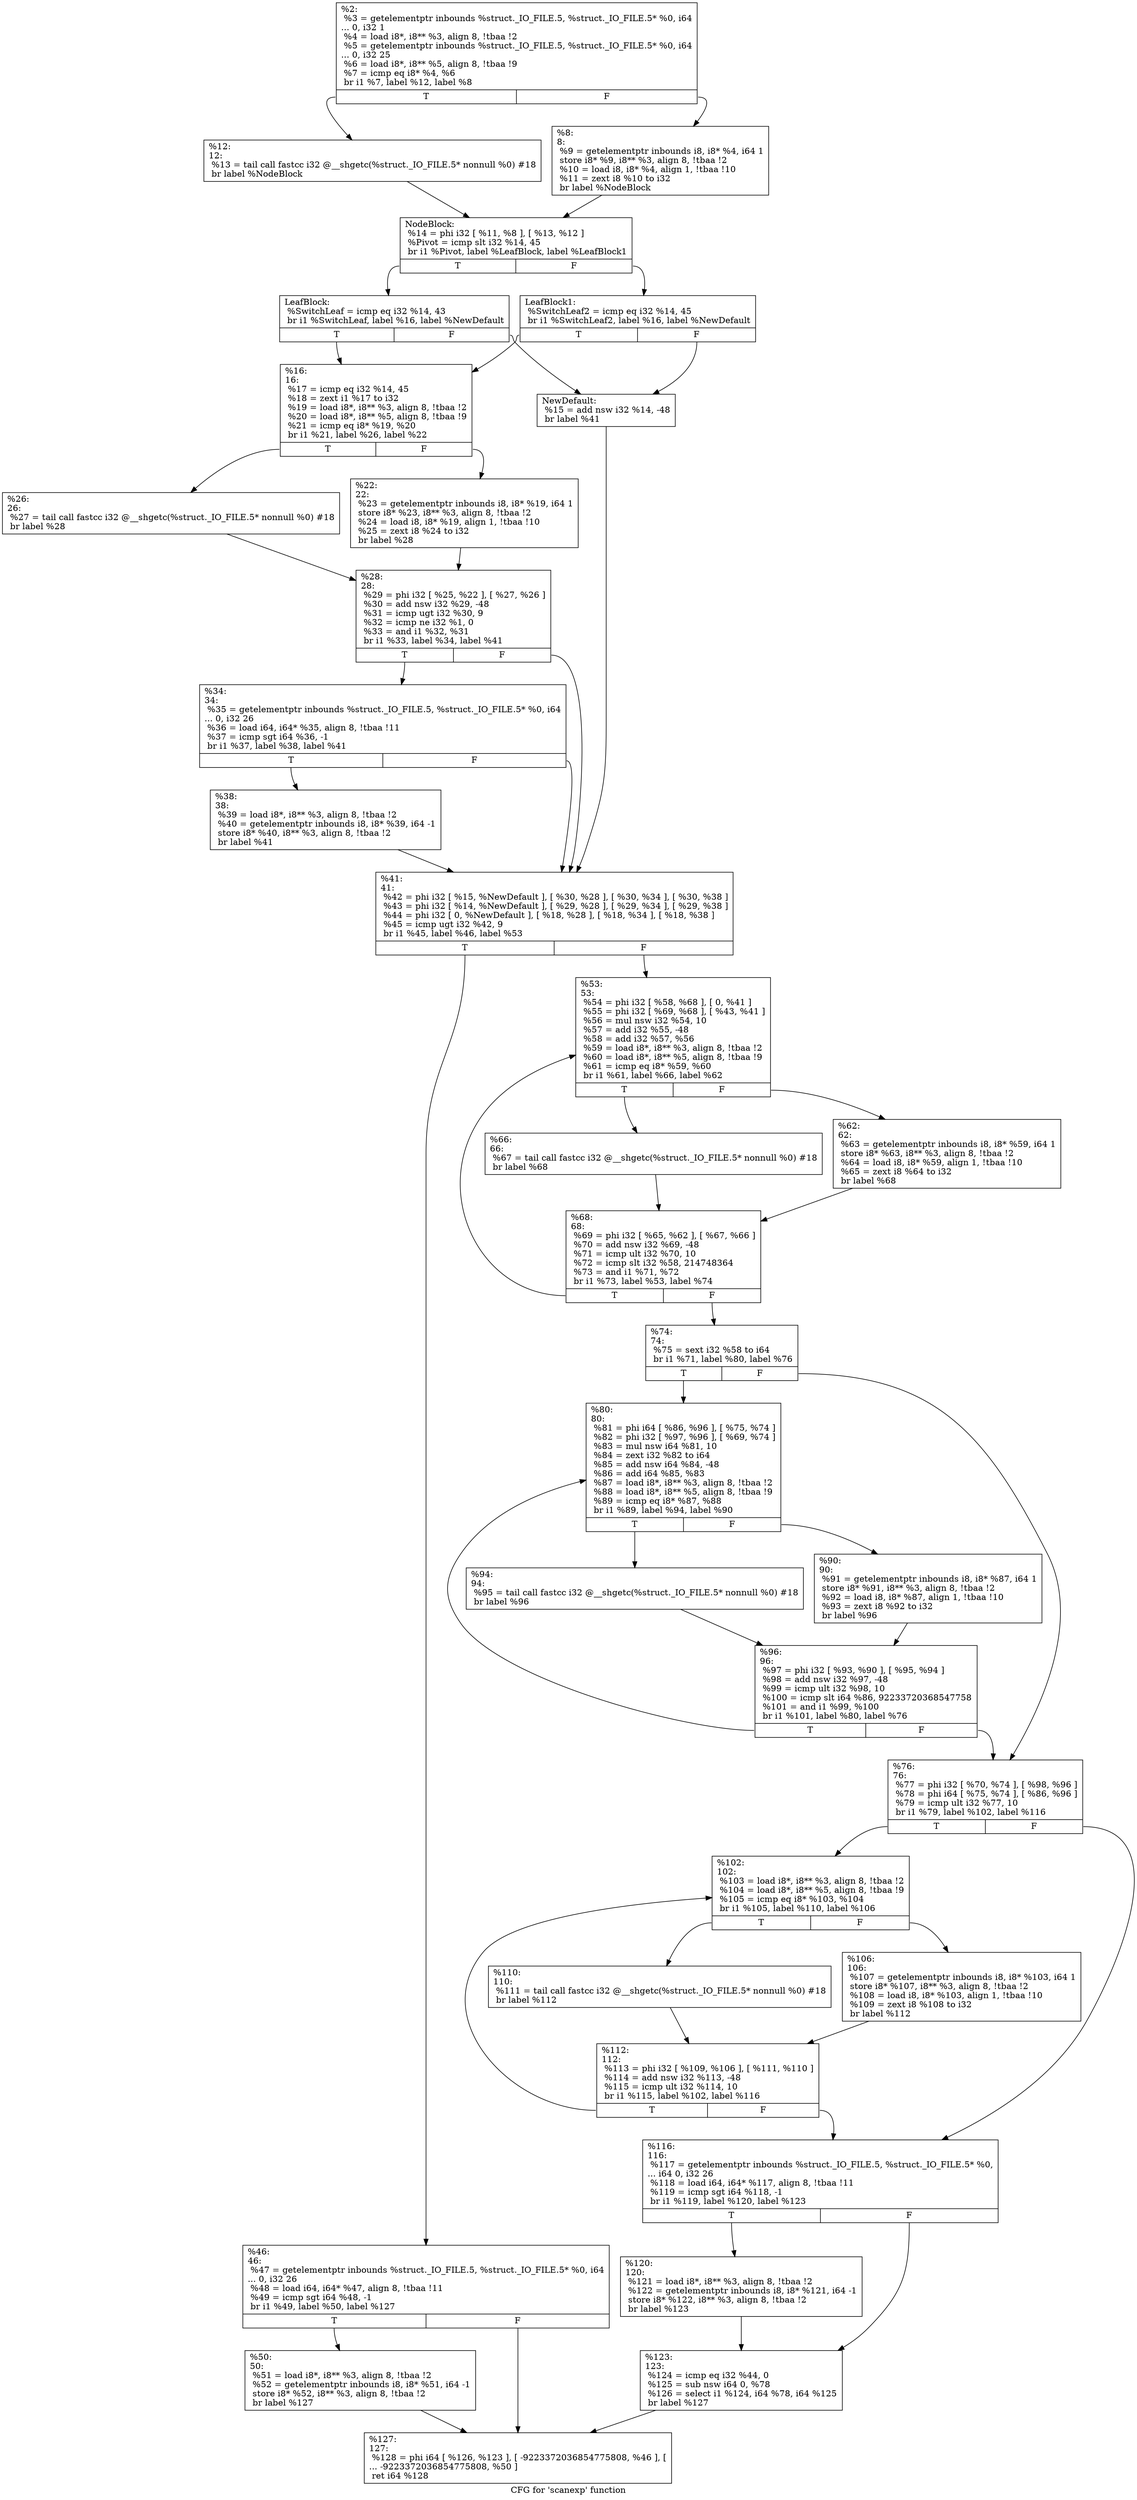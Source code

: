 digraph "CFG for 'scanexp' function" {
	label="CFG for 'scanexp' function";

	Node0x1fe2e30 [shape=record,label="{%2:\l  %3 = getelementptr inbounds %struct._IO_FILE.5, %struct._IO_FILE.5* %0, i64\l... 0, i32 1\l  %4 = load i8*, i8** %3, align 8, !tbaa !2\l  %5 = getelementptr inbounds %struct._IO_FILE.5, %struct._IO_FILE.5* %0, i64\l... 0, i32 25\l  %6 = load i8*, i8** %5, align 8, !tbaa !9\l  %7 = icmp eq i8* %4, %6\l  br i1 %7, label %12, label %8\l|{<s0>T|<s1>F}}"];
	Node0x1fe2e30:s0 -> Node0x1fe39c0;
	Node0x1fe2e30:s1 -> Node0x1fe3970;
	Node0x1fe3970 [shape=record,label="{%8:\l8:                                                \l  %9 = getelementptr inbounds i8, i8* %4, i64 1\l  store i8* %9, i8** %3, align 8, !tbaa !2\l  %10 = load i8, i8* %4, align 1, !tbaa !10\l  %11 = zext i8 %10 to i32\l  br label %NodeBlock\l}"];
	Node0x1fe3970 -> Node0x1fe3a10;
	Node0x1fe39c0 [shape=record,label="{%12:\l12:                                               \l  %13 = tail call fastcc i32 @__shgetc(%struct._IO_FILE.5* nonnull %0) #18\l  br label %NodeBlock\l}"];
	Node0x1fe39c0 -> Node0x1fe3a10;
	Node0x1fe3a10 [shape=record,label="{NodeBlock:                                        \l  %14 = phi i32 [ %11, %8 ], [ %13, %12 ]\l  %Pivot = icmp slt i32 %14, 45\l  br i1 %Pivot, label %LeafBlock, label %LeafBlock1\l|{<s0>T|<s1>F}}"];
	Node0x1fe3a10:s0 -> Node0x1fe3ab0;
	Node0x1fe3a10:s1 -> Node0x1fe3a60;
	Node0x1fe3a60 [shape=record,label="{LeafBlock1:                                       \l  %SwitchLeaf2 = icmp eq i32 %14, 45\l  br i1 %SwitchLeaf2, label %16, label %NewDefault\l|{<s0>T|<s1>F}}"];
	Node0x1fe3a60:s0 -> Node0x1fe3b50;
	Node0x1fe3a60:s1 -> Node0x1fe3b00;
	Node0x1fe3ab0 [shape=record,label="{LeafBlock:                                        \l  %SwitchLeaf = icmp eq i32 %14, 43\l  br i1 %SwitchLeaf, label %16, label %NewDefault\l|{<s0>T|<s1>F}}"];
	Node0x1fe3ab0:s0 -> Node0x1fe3b50;
	Node0x1fe3ab0:s1 -> Node0x1fe3b00;
	Node0x1fe3b00 [shape=record,label="{NewDefault:                                       \l  %15 = add nsw i32 %14, -48\l  br label %41\l}"];
	Node0x1fe3b00 -> Node0x1fe3d30;
	Node0x1fe3b50 [shape=record,label="{%16:\l16:                                               \l  %17 = icmp eq i32 %14, 45\l  %18 = zext i1 %17 to i32\l  %19 = load i8*, i8** %3, align 8, !tbaa !2\l  %20 = load i8*, i8** %5, align 8, !tbaa !9\l  %21 = icmp eq i8* %19, %20\l  br i1 %21, label %26, label %22\l|{<s0>T|<s1>F}}"];
	Node0x1fe3b50:s0 -> Node0x1fe3bf0;
	Node0x1fe3b50:s1 -> Node0x1fe3ba0;
	Node0x1fe3ba0 [shape=record,label="{%22:\l22:                                               \l  %23 = getelementptr inbounds i8, i8* %19, i64 1\l  store i8* %23, i8** %3, align 8, !tbaa !2\l  %24 = load i8, i8* %19, align 1, !tbaa !10\l  %25 = zext i8 %24 to i32\l  br label %28\l}"];
	Node0x1fe3ba0 -> Node0x1fe3c40;
	Node0x1fe3bf0 [shape=record,label="{%26:\l26:                                               \l  %27 = tail call fastcc i32 @__shgetc(%struct._IO_FILE.5* nonnull %0) #18\l  br label %28\l}"];
	Node0x1fe3bf0 -> Node0x1fe3c40;
	Node0x1fe3c40 [shape=record,label="{%28:\l28:                                               \l  %29 = phi i32 [ %25, %22 ], [ %27, %26 ]\l  %30 = add nsw i32 %29, -48\l  %31 = icmp ugt i32 %30, 9\l  %32 = icmp ne i32 %1, 0\l  %33 = and i1 %32, %31\l  br i1 %33, label %34, label %41\l|{<s0>T|<s1>F}}"];
	Node0x1fe3c40:s0 -> Node0x1fe3c90;
	Node0x1fe3c40:s1 -> Node0x1fe3d30;
	Node0x1fe3c90 [shape=record,label="{%34:\l34:                                               \l  %35 = getelementptr inbounds %struct._IO_FILE.5, %struct._IO_FILE.5* %0, i64\l... 0, i32 26\l  %36 = load i64, i64* %35, align 8, !tbaa !11\l  %37 = icmp sgt i64 %36, -1\l  br i1 %37, label %38, label %41\l|{<s0>T|<s1>F}}"];
	Node0x1fe3c90:s0 -> Node0x1fe3ce0;
	Node0x1fe3c90:s1 -> Node0x1fe3d30;
	Node0x1fe3ce0 [shape=record,label="{%38:\l38:                                               \l  %39 = load i8*, i8** %3, align 8, !tbaa !2\l  %40 = getelementptr inbounds i8, i8* %39, i64 -1\l  store i8* %40, i8** %3, align 8, !tbaa !2\l  br label %41\l}"];
	Node0x1fe3ce0 -> Node0x1fe3d30;
	Node0x1fe3d30 [shape=record,label="{%41:\l41:                                               \l  %42 = phi i32 [ %15, %NewDefault ], [ %30, %28 ], [ %30, %34 ], [ %30, %38 ]\l  %43 = phi i32 [ %14, %NewDefault ], [ %29, %28 ], [ %29, %34 ], [ %29, %38 ]\l  %44 = phi i32 [ 0, %NewDefault ], [ %18, %28 ], [ %18, %34 ], [ %18, %38 ]\l  %45 = icmp ugt i32 %42, 9\l  br i1 %45, label %46, label %53\l|{<s0>T|<s1>F}}"];
	Node0x1fe3d30:s0 -> Node0x1fe3d80;
	Node0x1fe3d30:s1 -> Node0x1fe3e20;
	Node0x1fe3d80 [shape=record,label="{%46:\l46:                                               \l  %47 = getelementptr inbounds %struct._IO_FILE.5, %struct._IO_FILE.5* %0, i64\l... 0, i32 26\l  %48 = load i64, i64* %47, align 8, !tbaa !11\l  %49 = icmp sgt i64 %48, -1\l  br i1 %49, label %50, label %127\l|{<s0>T|<s1>F}}"];
	Node0x1fe3d80:s0 -> Node0x1fe3dd0;
	Node0x1fe3d80:s1 -> Node0x1faa4e0;
	Node0x1fe3dd0 [shape=record,label="{%50:\l50:                                               \l  %51 = load i8*, i8** %3, align 8, !tbaa !2\l  %52 = getelementptr inbounds i8, i8* %51, i64 -1\l  store i8* %52, i8** %3, align 8, !tbaa !2\l  br label %127\l}"];
	Node0x1fe3dd0 -> Node0x1faa4e0;
	Node0x1fe3e20 [shape=record,label="{%53:\l53:                                               \l  %54 = phi i32 [ %58, %68 ], [ 0, %41 ]\l  %55 = phi i32 [ %69, %68 ], [ %43, %41 ]\l  %56 = mul nsw i32 %54, 10\l  %57 = add i32 %55, -48\l  %58 = add i32 %57, %56\l  %59 = load i8*, i8** %3, align 8, !tbaa !2\l  %60 = load i8*, i8** %5, align 8, !tbaa !9\l  %61 = icmp eq i8* %59, %60\l  br i1 %61, label %66, label %62\l|{<s0>T|<s1>F}}"];
	Node0x1fe3e20:s0 -> Node0x1faa030;
	Node0x1fe3e20:s1 -> Node0x1fa9fe0;
	Node0x1fa9fe0 [shape=record,label="{%62:\l62:                                               \l  %63 = getelementptr inbounds i8, i8* %59, i64 1\l  store i8* %63, i8** %3, align 8, !tbaa !2\l  %64 = load i8, i8* %59, align 1, !tbaa !10\l  %65 = zext i8 %64 to i32\l  br label %68\l}"];
	Node0x1fa9fe0 -> Node0x1faa080;
	Node0x1faa030 [shape=record,label="{%66:\l66:                                               \l  %67 = tail call fastcc i32 @__shgetc(%struct._IO_FILE.5* nonnull %0) #18\l  br label %68\l}"];
	Node0x1faa030 -> Node0x1faa080;
	Node0x1faa080 [shape=record,label="{%68:\l68:                                               \l  %69 = phi i32 [ %65, %62 ], [ %67, %66 ]\l  %70 = add nsw i32 %69, -48\l  %71 = icmp ult i32 %70, 10\l  %72 = icmp slt i32 %58, 214748364\l  %73 = and i1 %71, %72\l  br i1 %73, label %53, label %74\l|{<s0>T|<s1>F}}"];
	Node0x1faa080:s0 -> Node0x1fe3e20;
	Node0x1faa080:s1 -> Node0x1faa0d0;
	Node0x1faa0d0 [shape=record,label="{%74:\l74:                                               \l  %75 = sext i32 %58 to i64\l  br i1 %71, label %80, label %76\l|{<s0>T|<s1>F}}"];
	Node0x1faa0d0:s0 -> Node0x1faa170;
	Node0x1faa0d0:s1 -> Node0x1faa120;
	Node0x1faa120 [shape=record,label="{%76:\l76:                                               \l  %77 = phi i32 [ %70, %74 ], [ %98, %96 ]\l  %78 = phi i64 [ %75, %74 ], [ %86, %96 ]\l  %79 = icmp ult i32 %77, 10\l  br i1 %79, label %102, label %116\l|{<s0>T|<s1>F}}"];
	Node0x1faa120:s0 -> Node0x1faa2b0;
	Node0x1faa120:s1 -> Node0x1faa3f0;
	Node0x1faa170 [shape=record,label="{%80:\l80:                                               \l  %81 = phi i64 [ %86, %96 ], [ %75, %74 ]\l  %82 = phi i32 [ %97, %96 ], [ %69, %74 ]\l  %83 = mul nsw i64 %81, 10\l  %84 = zext i32 %82 to i64\l  %85 = add nsw i64 %84, -48\l  %86 = add i64 %85, %83\l  %87 = load i8*, i8** %3, align 8, !tbaa !2\l  %88 = load i8*, i8** %5, align 8, !tbaa !9\l  %89 = icmp eq i8* %87, %88\l  br i1 %89, label %94, label %90\l|{<s0>T|<s1>F}}"];
	Node0x1faa170:s0 -> Node0x1faa210;
	Node0x1faa170:s1 -> Node0x1faa1c0;
	Node0x1faa1c0 [shape=record,label="{%90:\l90:                                               \l  %91 = getelementptr inbounds i8, i8* %87, i64 1\l  store i8* %91, i8** %3, align 8, !tbaa !2\l  %92 = load i8, i8* %87, align 1, !tbaa !10\l  %93 = zext i8 %92 to i32\l  br label %96\l}"];
	Node0x1faa1c0 -> Node0x1faa260;
	Node0x1faa210 [shape=record,label="{%94:\l94:                                               \l  %95 = tail call fastcc i32 @__shgetc(%struct._IO_FILE.5* nonnull %0) #18\l  br label %96\l}"];
	Node0x1faa210 -> Node0x1faa260;
	Node0x1faa260 [shape=record,label="{%96:\l96:                                               \l  %97 = phi i32 [ %93, %90 ], [ %95, %94 ]\l  %98 = add nsw i32 %97, -48\l  %99 = icmp ult i32 %98, 10\l  %100 = icmp slt i64 %86, 92233720368547758\l  %101 = and i1 %99, %100\l  br i1 %101, label %80, label %76\l|{<s0>T|<s1>F}}"];
	Node0x1faa260:s0 -> Node0x1faa170;
	Node0x1faa260:s1 -> Node0x1faa120;
	Node0x1faa2b0 [shape=record,label="{%102:\l102:                                              \l  %103 = load i8*, i8** %3, align 8, !tbaa !2\l  %104 = load i8*, i8** %5, align 8, !tbaa !9\l  %105 = icmp eq i8* %103, %104\l  br i1 %105, label %110, label %106\l|{<s0>T|<s1>F}}"];
	Node0x1faa2b0:s0 -> Node0x1faa350;
	Node0x1faa2b0:s1 -> Node0x1faa300;
	Node0x1faa300 [shape=record,label="{%106:\l106:                                              \l  %107 = getelementptr inbounds i8, i8* %103, i64 1\l  store i8* %107, i8** %3, align 8, !tbaa !2\l  %108 = load i8, i8* %103, align 1, !tbaa !10\l  %109 = zext i8 %108 to i32\l  br label %112\l}"];
	Node0x1faa300 -> Node0x1faa3a0;
	Node0x1faa350 [shape=record,label="{%110:\l110:                                              \l  %111 = tail call fastcc i32 @__shgetc(%struct._IO_FILE.5* nonnull %0) #18\l  br label %112\l}"];
	Node0x1faa350 -> Node0x1faa3a0;
	Node0x1faa3a0 [shape=record,label="{%112:\l112:                                              \l  %113 = phi i32 [ %109, %106 ], [ %111, %110 ]\l  %114 = add nsw i32 %113, -48\l  %115 = icmp ult i32 %114, 10\l  br i1 %115, label %102, label %116\l|{<s0>T|<s1>F}}"];
	Node0x1faa3a0:s0 -> Node0x1faa2b0;
	Node0x1faa3a0:s1 -> Node0x1faa3f0;
	Node0x1faa3f0 [shape=record,label="{%116:\l116:                                              \l  %117 = getelementptr inbounds %struct._IO_FILE.5, %struct._IO_FILE.5* %0,\l... i64 0, i32 26\l  %118 = load i64, i64* %117, align 8, !tbaa !11\l  %119 = icmp sgt i64 %118, -1\l  br i1 %119, label %120, label %123\l|{<s0>T|<s1>F}}"];
	Node0x1faa3f0:s0 -> Node0x1faa440;
	Node0x1faa3f0:s1 -> Node0x1faa490;
	Node0x1faa440 [shape=record,label="{%120:\l120:                                              \l  %121 = load i8*, i8** %3, align 8, !tbaa !2\l  %122 = getelementptr inbounds i8, i8* %121, i64 -1\l  store i8* %122, i8** %3, align 8, !tbaa !2\l  br label %123\l}"];
	Node0x1faa440 -> Node0x1faa490;
	Node0x1faa490 [shape=record,label="{%123:\l123:                                              \l  %124 = icmp eq i32 %44, 0\l  %125 = sub nsw i64 0, %78\l  %126 = select i1 %124, i64 %78, i64 %125\l  br label %127\l}"];
	Node0x1faa490 -> Node0x1faa4e0;
	Node0x1faa4e0 [shape=record,label="{%127:\l127:                                              \l  %128 = phi i64 [ %126, %123 ], [ -9223372036854775808, %46 ], [\l... -9223372036854775808, %50 ]\l  ret i64 %128\l}"];
}
